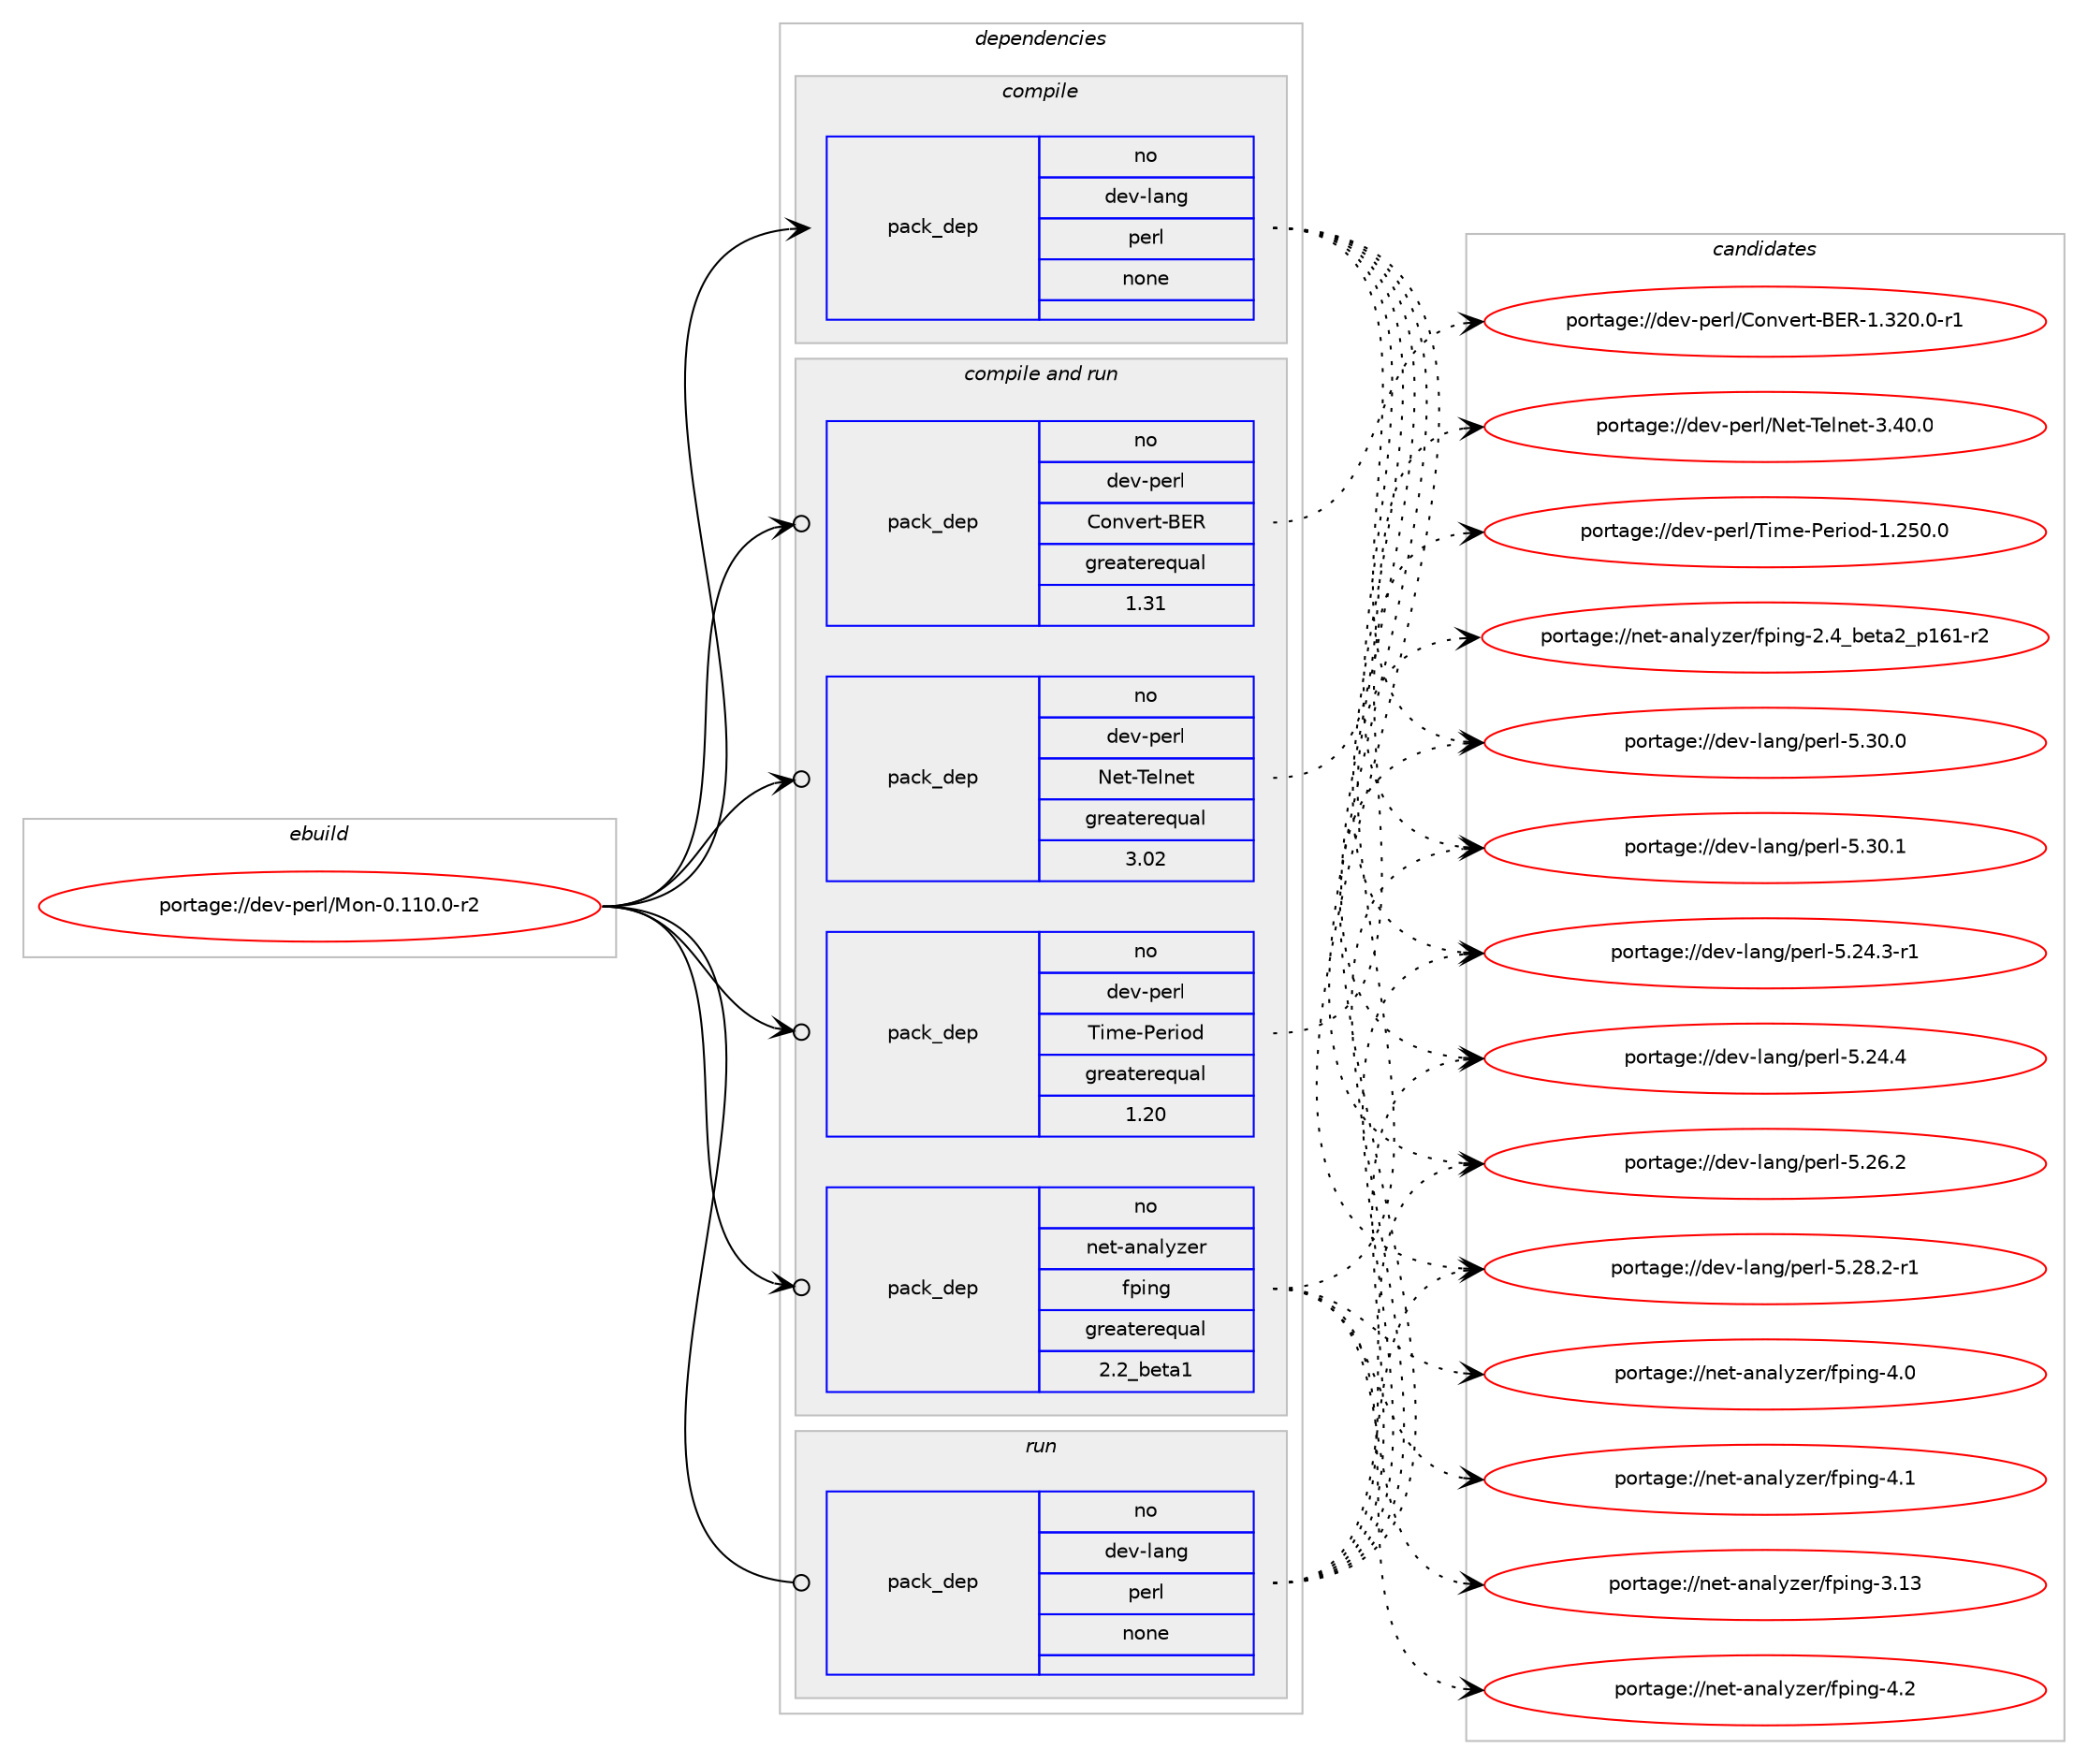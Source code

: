 digraph prolog {

# *************
# Graph options
# *************

newrank=true;
concentrate=true;
compound=true;
graph [rankdir=LR,fontname=Helvetica,fontsize=10,ranksep=1.5];#, ranksep=2.5, nodesep=0.2];
edge  [arrowhead=vee];
node  [fontname=Helvetica,fontsize=10];

# **********
# The ebuild
# **********

subgraph cluster_leftcol {
color=gray;
rank=same;
label=<<i>ebuild</i>>;
id [label="portage://dev-perl/Mon-0.110.0-r2", color=red, width=4, href="../dev-perl/Mon-0.110.0-r2.svg"];
}

# ****************
# The dependencies
# ****************

subgraph cluster_midcol {
color=gray;
label=<<i>dependencies</i>>;
subgraph cluster_compile {
fillcolor="#eeeeee";
style=filled;
label=<<i>compile</i>>;
subgraph pack90021 {
dependency116493 [label=<<TABLE BORDER="0" CELLBORDER="1" CELLSPACING="0" CELLPADDING="4" WIDTH="220"><TR><TD ROWSPAN="6" CELLPADDING="30">pack_dep</TD></TR><TR><TD WIDTH="110">no</TD></TR><TR><TD>dev-lang</TD></TR><TR><TD>perl</TD></TR><TR><TD>none</TD></TR><TR><TD></TD></TR></TABLE>>, shape=none, color=blue];
}
id:e -> dependency116493:w [weight=20,style="solid",arrowhead="vee"];
}
subgraph cluster_compileandrun {
fillcolor="#eeeeee";
style=filled;
label=<<i>compile and run</i>>;
subgraph pack90022 {
dependency116494 [label=<<TABLE BORDER="0" CELLBORDER="1" CELLSPACING="0" CELLPADDING="4" WIDTH="220"><TR><TD ROWSPAN="6" CELLPADDING="30">pack_dep</TD></TR><TR><TD WIDTH="110">no</TD></TR><TR><TD>dev-perl</TD></TR><TR><TD>Convert-BER</TD></TR><TR><TD>greaterequal</TD></TR><TR><TD>1.31</TD></TR></TABLE>>, shape=none, color=blue];
}
id:e -> dependency116494:w [weight=20,style="solid",arrowhead="odotvee"];
subgraph pack90023 {
dependency116495 [label=<<TABLE BORDER="0" CELLBORDER="1" CELLSPACING="0" CELLPADDING="4" WIDTH="220"><TR><TD ROWSPAN="6" CELLPADDING="30">pack_dep</TD></TR><TR><TD WIDTH="110">no</TD></TR><TR><TD>dev-perl</TD></TR><TR><TD>Net-Telnet</TD></TR><TR><TD>greaterequal</TD></TR><TR><TD>3.02</TD></TR></TABLE>>, shape=none, color=blue];
}
id:e -> dependency116495:w [weight=20,style="solid",arrowhead="odotvee"];
subgraph pack90024 {
dependency116496 [label=<<TABLE BORDER="0" CELLBORDER="1" CELLSPACING="0" CELLPADDING="4" WIDTH="220"><TR><TD ROWSPAN="6" CELLPADDING="30">pack_dep</TD></TR><TR><TD WIDTH="110">no</TD></TR><TR><TD>dev-perl</TD></TR><TR><TD>Time-Period</TD></TR><TR><TD>greaterequal</TD></TR><TR><TD>1.20</TD></TR></TABLE>>, shape=none, color=blue];
}
id:e -> dependency116496:w [weight=20,style="solid",arrowhead="odotvee"];
subgraph pack90025 {
dependency116497 [label=<<TABLE BORDER="0" CELLBORDER="1" CELLSPACING="0" CELLPADDING="4" WIDTH="220"><TR><TD ROWSPAN="6" CELLPADDING="30">pack_dep</TD></TR><TR><TD WIDTH="110">no</TD></TR><TR><TD>net-analyzer</TD></TR><TR><TD>fping</TD></TR><TR><TD>greaterequal</TD></TR><TR><TD>2.2_beta1</TD></TR></TABLE>>, shape=none, color=blue];
}
id:e -> dependency116497:w [weight=20,style="solid",arrowhead="odotvee"];
}
subgraph cluster_run {
fillcolor="#eeeeee";
style=filled;
label=<<i>run</i>>;
subgraph pack90026 {
dependency116498 [label=<<TABLE BORDER="0" CELLBORDER="1" CELLSPACING="0" CELLPADDING="4" WIDTH="220"><TR><TD ROWSPAN="6" CELLPADDING="30">pack_dep</TD></TR><TR><TD WIDTH="110">no</TD></TR><TR><TD>dev-lang</TD></TR><TR><TD>perl</TD></TR><TR><TD>none</TD></TR><TR><TD></TD></TR></TABLE>>, shape=none, color=blue];
}
id:e -> dependency116498:w [weight=20,style="solid",arrowhead="odot"];
}
}

# **************
# The candidates
# **************

subgraph cluster_choices {
rank=same;
color=gray;
label=<<i>candidates</i>>;

subgraph choice90021 {
color=black;
nodesep=1;
choiceportage100101118451089711010347112101114108455346505246514511449 [label="portage://dev-lang/perl-5.24.3-r1", color=red, width=4,href="../dev-lang/perl-5.24.3-r1.svg"];
choiceportage10010111845108971101034711210111410845534650524652 [label="portage://dev-lang/perl-5.24.4", color=red, width=4,href="../dev-lang/perl-5.24.4.svg"];
choiceportage10010111845108971101034711210111410845534650544650 [label="portage://dev-lang/perl-5.26.2", color=red, width=4,href="../dev-lang/perl-5.26.2.svg"];
choiceportage100101118451089711010347112101114108455346505646504511449 [label="portage://dev-lang/perl-5.28.2-r1", color=red, width=4,href="../dev-lang/perl-5.28.2-r1.svg"];
choiceportage10010111845108971101034711210111410845534651484648 [label="portage://dev-lang/perl-5.30.0", color=red, width=4,href="../dev-lang/perl-5.30.0.svg"];
choiceportage10010111845108971101034711210111410845534651484649 [label="portage://dev-lang/perl-5.30.1", color=red, width=4,href="../dev-lang/perl-5.30.1.svg"];
dependency116493:e -> choiceportage100101118451089711010347112101114108455346505246514511449:w [style=dotted,weight="100"];
dependency116493:e -> choiceportage10010111845108971101034711210111410845534650524652:w [style=dotted,weight="100"];
dependency116493:e -> choiceportage10010111845108971101034711210111410845534650544650:w [style=dotted,weight="100"];
dependency116493:e -> choiceportage100101118451089711010347112101114108455346505646504511449:w [style=dotted,weight="100"];
dependency116493:e -> choiceportage10010111845108971101034711210111410845534651484648:w [style=dotted,weight="100"];
dependency116493:e -> choiceportage10010111845108971101034711210111410845534651484649:w [style=dotted,weight="100"];
}
subgraph choice90022 {
color=black;
nodesep=1;
choiceportage1001011184511210111410847671111101181011141164566698245494651504846484511449 [label="portage://dev-perl/Convert-BER-1.320.0-r1", color=red, width=4,href="../dev-perl/Convert-BER-1.320.0-r1.svg"];
dependency116494:e -> choiceportage1001011184511210111410847671111101181011141164566698245494651504846484511449:w [style=dotted,weight="100"];
}
subgraph choice90023 {
color=black;
nodesep=1;
choiceportage100101118451121011141084778101116458410110811010111645514652484648 [label="portage://dev-perl/Net-Telnet-3.40.0", color=red, width=4,href="../dev-perl/Net-Telnet-3.40.0.svg"];
dependency116495:e -> choiceportage100101118451121011141084778101116458410110811010111645514652484648:w [style=dotted,weight="100"];
}
subgraph choice90024 {
color=black;
nodesep=1;
choiceportage10010111845112101114108478410510910145801011141051111004549465053484648 [label="portage://dev-perl/Time-Period-1.250.0", color=red, width=4,href="../dev-perl/Time-Period-1.250.0.svg"];
dependency116496:e -> choiceportage10010111845112101114108478410510910145801011141051111004549465053484648:w [style=dotted,weight="100"];
}
subgraph choice90025 {
color=black;
nodesep=1;
choiceportage110101116459711097108121122101114471021121051101034550465295981011169750951124954494511450 [label="portage://net-analyzer/fping-2.4_beta2_p161-r2", color=red, width=4,href="../net-analyzer/fping-2.4_beta2_p161-r2.svg"];
choiceportage110101116459711097108121122101114471021121051101034551464951 [label="portage://net-analyzer/fping-3.13", color=red, width=4,href="../net-analyzer/fping-3.13.svg"];
choiceportage1101011164597110971081211221011144710211210511010345524648 [label="portage://net-analyzer/fping-4.0", color=red, width=4,href="../net-analyzer/fping-4.0.svg"];
choiceportage1101011164597110971081211221011144710211210511010345524649 [label="portage://net-analyzer/fping-4.1", color=red, width=4,href="../net-analyzer/fping-4.1.svg"];
choiceportage1101011164597110971081211221011144710211210511010345524650 [label="portage://net-analyzer/fping-4.2", color=red, width=4,href="../net-analyzer/fping-4.2.svg"];
dependency116497:e -> choiceportage110101116459711097108121122101114471021121051101034550465295981011169750951124954494511450:w [style=dotted,weight="100"];
dependency116497:e -> choiceportage110101116459711097108121122101114471021121051101034551464951:w [style=dotted,weight="100"];
dependency116497:e -> choiceportage1101011164597110971081211221011144710211210511010345524648:w [style=dotted,weight="100"];
dependency116497:e -> choiceportage1101011164597110971081211221011144710211210511010345524649:w [style=dotted,weight="100"];
dependency116497:e -> choiceportage1101011164597110971081211221011144710211210511010345524650:w [style=dotted,weight="100"];
}
subgraph choice90026 {
color=black;
nodesep=1;
choiceportage100101118451089711010347112101114108455346505246514511449 [label="portage://dev-lang/perl-5.24.3-r1", color=red, width=4,href="../dev-lang/perl-5.24.3-r1.svg"];
choiceportage10010111845108971101034711210111410845534650524652 [label="portage://dev-lang/perl-5.24.4", color=red, width=4,href="../dev-lang/perl-5.24.4.svg"];
choiceportage10010111845108971101034711210111410845534650544650 [label="portage://dev-lang/perl-5.26.2", color=red, width=4,href="../dev-lang/perl-5.26.2.svg"];
choiceportage100101118451089711010347112101114108455346505646504511449 [label="portage://dev-lang/perl-5.28.2-r1", color=red, width=4,href="../dev-lang/perl-5.28.2-r1.svg"];
choiceportage10010111845108971101034711210111410845534651484648 [label="portage://dev-lang/perl-5.30.0", color=red, width=4,href="../dev-lang/perl-5.30.0.svg"];
choiceportage10010111845108971101034711210111410845534651484649 [label="portage://dev-lang/perl-5.30.1", color=red, width=4,href="../dev-lang/perl-5.30.1.svg"];
dependency116498:e -> choiceportage100101118451089711010347112101114108455346505246514511449:w [style=dotted,weight="100"];
dependency116498:e -> choiceportage10010111845108971101034711210111410845534650524652:w [style=dotted,weight="100"];
dependency116498:e -> choiceportage10010111845108971101034711210111410845534650544650:w [style=dotted,weight="100"];
dependency116498:e -> choiceportage100101118451089711010347112101114108455346505646504511449:w [style=dotted,weight="100"];
dependency116498:e -> choiceportage10010111845108971101034711210111410845534651484648:w [style=dotted,weight="100"];
dependency116498:e -> choiceportage10010111845108971101034711210111410845534651484649:w [style=dotted,weight="100"];
}
}

}
